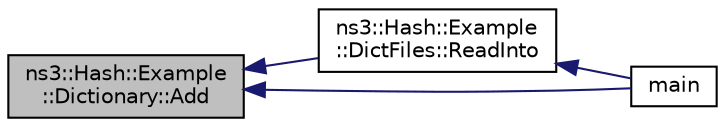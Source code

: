 digraph "ns3::Hash::Example::Dictionary::Add"
{
  edge [fontname="Helvetica",fontsize="10",labelfontname="Helvetica",labelfontsize="10"];
  node [fontname="Helvetica",fontsize="10",shape=record];
  rankdir="LR";
  Node1 [label="ns3::Hash::Example\l::Dictionary::Add",height=0.2,width=0.4,color="black", fillcolor="grey75", style="filled", fontcolor="black"];
  Node1 -> Node2 [dir="back",color="midnightblue",fontsize="10",style="solid"];
  Node2 [label="ns3::Hash::Example\l::DictFiles::ReadInto",height=0.2,width=0.4,color="black", fillcolor="white", style="filled",URL="$d9/d80/classns3_1_1Hash_1_1Example_1_1DictFiles.html#a59e6e06d279091c6163ba0282d25b778"];
  Node2 -> Node3 [dir="back",color="midnightblue",fontsize="10",style="solid"];
  Node3 [label="main",height=0.2,width=0.4,color="black", fillcolor="white", style="filled",URL="$d0/d41/hash-example_8cc.html#a0ddf1224851353fc92bfbff6f499fa97"];
  Node1 -> Node3 [dir="back",color="midnightblue",fontsize="10",style="solid"];
}
